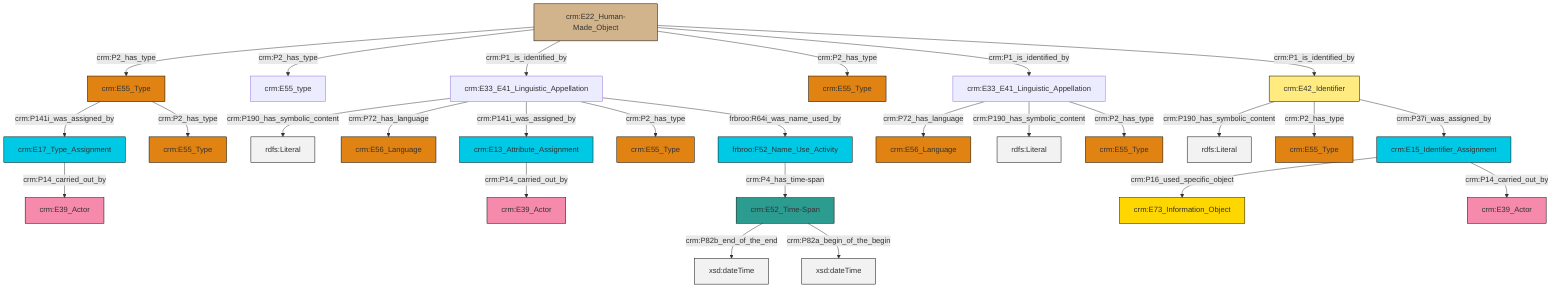 graph TD
classDef Literal fill:#f2f2f2,stroke:#000000;
classDef CRM_Entity fill:#FFFFFF,stroke:#000000;
classDef Temporal_Entity fill:#00C9E6, stroke:#000000;
classDef Type fill:#E18312, stroke:#000000;
classDef Time-Span fill:#2C9C91, stroke:#000000;
classDef Appellation fill:#FFEB7F, stroke:#000000;
classDef Place fill:#008836, stroke:#000000;
classDef Persistent_Item fill:#B266B2, stroke:#000000;
classDef Conceptual_Object fill:#FFD700, stroke:#000000;
classDef Physical_Thing fill:#D2B48C, stroke:#000000;
classDef Actor fill:#f58aad, stroke:#000000;
classDef PC_Classes fill:#4ce600, stroke:#000000;
classDef Multi fill:#cccccc,stroke:#000000;

0["crm:E33_E41_Linguistic_Appellation"]:::Default -->|crm:P190_has_symbolic_content| 1[rdfs:Literal]:::Literal
4["crm:E22_Human-Made_Object"]:::Physical_Thing -->|crm:P2_has_type| 5["crm:E55_Type"]:::Type
6["crm:E33_E41_Linguistic_Appellation"]:::Default -->|crm:P72_has_language| 7["crm:E56_Language"]:::Type
5["crm:E55_Type"]:::Type -->|crm:P141i_was_assigned_by| 8["crm:E17_Type_Assignment"]:::Temporal_Entity
8["crm:E17_Type_Assignment"]:::Temporal_Entity -->|crm:P14_carried_out_by| 9["crm:E39_Actor"]:::Actor
5["crm:E55_Type"]:::Type -->|crm:P2_has_type| 11["crm:E55_Type"]:::Type
0["crm:E33_E41_Linguistic_Appellation"]:::Default -->|crm:P72_has_language| 13["crm:E56_Language"]:::Type
2["crm:E52_Time-Span"]:::Time-Span -->|crm:P82b_end_of_the_end| 14[xsd:dateTime]:::Literal
2["crm:E52_Time-Span"]:::Time-Span -->|crm:P82a_begin_of_the_begin| 19[xsd:dateTime]:::Literal
4["crm:E22_Human-Made_Object"]:::Physical_Thing -->|crm:P2_has_type| 15["crm:E55_type"]:::Default
0["crm:E33_E41_Linguistic_Appellation"]:::Default -->|crm:P141i_was_assigned_by| 20["crm:E13_Attribute_Assignment"]:::Temporal_Entity
4["crm:E22_Human-Made_Object"]:::Physical_Thing -->|crm:P1_is_identified_by| 0["crm:E33_E41_Linguistic_Appellation"]:::Default
30["crm:E42_Identifier"]:::Appellation -->|crm:P190_has_symbolic_content| 31[rdfs:Literal]:::Literal
6["crm:E33_E41_Linguistic_Appellation"]:::Default -->|crm:P190_has_symbolic_content| 32[rdfs:Literal]:::Literal
4["crm:E22_Human-Made_Object"]:::Physical_Thing -->|crm:P2_has_type| 22["crm:E55_Type"]:::Type
6["crm:E33_E41_Linguistic_Appellation"]:::Default -->|crm:P2_has_type| 27["crm:E55_Type"]:::Type
35["crm:E15_Identifier_Assignment"]:::Temporal_Entity -->|crm:P16_used_specific_object| 33["crm:E73_Information_Object"]:::Conceptual_Object
35["crm:E15_Identifier_Assignment"]:::Temporal_Entity -->|crm:P14_carried_out_by| 41["crm:E39_Actor"]:::Actor
20["crm:E13_Attribute_Assignment"]:::Temporal_Entity -->|crm:P14_carried_out_by| 24["crm:E39_Actor"]:::Actor
4["crm:E22_Human-Made_Object"]:::Physical_Thing -->|crm:P1_is_identified_by| 6["crm:E33_E41_Linguistic_Appellation"]:::Default
4["crm:E22_Human-Made_Object"]:::Physical_Thing -->|crm:P1_is_identified_by| 30["crm:E42_Identifier"]:::Appellation
0["crm:E33_E41_Linguistic_Appellation"]:::Default -->|crm:P2_has_type| 37["crm:E55_Type"]:::Type
30["crm:E42_Identifier"]:::Appellation -->|crm:P2_has_type| 44["crm:E55_Type"]:::Type
30["crm:E42_Identifier"]:::Appellation -->|crm:P37i_was_assigned_by| 35["crm:E15_Identifier_Assignment"]:::Temporal_Entity
17["frbroo:F52_Name_Use_Activity"]:::Temporal_Entity -->|crm:P4_has_time-span| 2["crm:E52_Time-Span"]:::Time-Span
0["crm:E33_E41_Linguistic_Appellation"]:::Default -->|frbroo:R64i_was_name_used_by| 17["frbroo:F52_Name_Use_Activity"]:::Temporal_Entity
